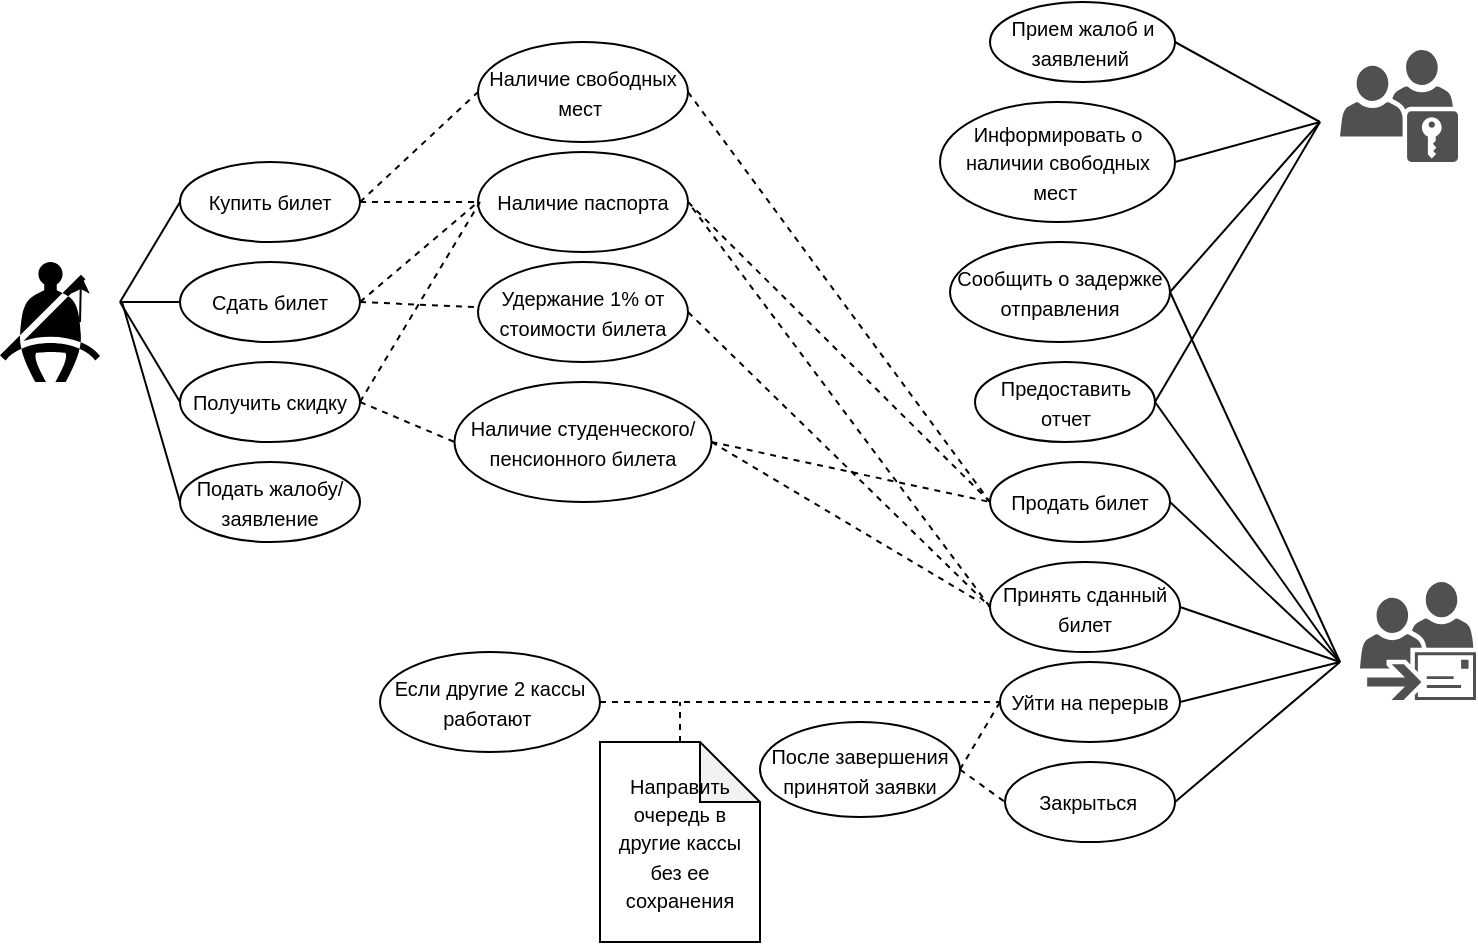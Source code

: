 <mxfile version="13.10.3" type="github">
  <diagram id="C5RBs43oDa-KdzZeNtuy" name="Page-1">
    <mxGraphModel dx="1019" dy="1847" grid="1" gridSize="10" guides="1" tooltips="1" connect="1" arrows="1" fold="1" page="1" pageScale="1" pageWidth="827" pageHeight="1169" math="0" shadow="0">
      <root>
        <mxCell id="WIyWlLk6GJQsqaUBKTNV-0" />
        <mxCell id="WIyWlLk6GJQsqaUBKTNV-1" parent="WIyWlLk6GJQsqaUBKTNV-0" />
        <mxCell id="f7wdTwSCjIjWg6UEDFdK-22" value="" style="shape=mxgraph.signs.transportation.seat_belt;html=1;pointerEvents=1;fillColor=#000000;strokeColor=none;verticalLabelPosition=bottom;verticalAlign=top;align=center;" parent="WIyWlLk6GJQsqaUBKTNV-1" vertex="1">
          <mxGeometry x="70" y="60" width="50" height="60" as="geometry" />
        </mxCell>
        <mxCell id="f7wdTwSCjIjWg6UEDFdK-23" value="" style="pointerEvents=1;shadow=0;dashed=0;html=1;strokeColor=none;fillColor=#505050;labelPosition=center;verticalLabelPosition=bottom;verticalAlign=top;outlineConnect=0;align=center;shape=mxgraph.office.users.dynamic_distribution_group;" parent="WIyWlLk6GJQsqaUBKTNV-1" vertex="1">
          <mxGeometry x="750" y="220" width="58" height="59" as="geometry" />
        </mxCell>
        <mxCell id="f7wdTwSCjIjWg6UEDFdK-59" value="" style="endArrow=none;dashed=1;html=1;exitX=0.5;exitY=0;exitDx=0;exitDy=0;exitPerimeter=0;" parent="WIyWlLk6GJQsqaUBKTNV-1" source="ywaL2FlmHNc8roGdRpwy-1" edge="1">
          <mxGeometry width="50" height="50" relative="1" as="geometry">
            <mxPoint x="328" y="320" as="sourcePoint" />
            <mxPoint x="410" y="280" as="targetPoint" />
          </mxGeometry>
        </mxCell>
        <mxCell id="L67WB2BqQXpDFs7ZTnaK-0" value="&lt;font style=&quot;font-size: 10px&quot;&gt;Купить билет&lt;/font&gt;" style="ellipse;whiteSpace=wrap;html=1;" parent="WIyWlLk6GJQsqaUBKTNV-1" vertex="1">
          <mxGeometry x="160" y="10" width="90" height="40" as="geometry" />
        </mxCell>
        <mxCell id="L67WB2BqQXpDFs7ZTnaK-1" value="&lt;font style=&quot;font-size: 10px&quot;&gt;Сдать билет&lt;/font&gt;" style="ellipse;whiteSpace=wrap;html=1;" parent="WIyWlLk6GJQsqaUBKTNV-1" vertex="1">
          <mxGeometry x="160" y="60" width="90" height="40" as="geometry" />
        </mxCell>
        <mxCell id="L67WB2BqQXpDFs7ZTnaK-2" value="&lt;font style=&quot;font-size: 10px&quot;&gt;Получить скидку&lt;/font&gt;" style="ellipse;whiteSpace=wrap;html=1;" parent="WIyWlLk6GJQsqaUBKTNV-1" vertex="1">
          <mxGeometry x="160" y="110" width="90" height="40" as="geometry" />
        </mxCell>
        <mxCell id="L67WB2BqQXpDFs7ZTnaK-4" value="&lt;span style=&quot;font-size: 10px&quot;&gt;Наличие свободных мест&amp;nbsp;&lt;/span&gt;" style="ellipse;whiteSpace=wrap;html=1;" parent="WIyWlLk6GJQsqaUBKTNV-1" vertex="1">
          <mxGeometry x="309" y="-50" width="105" height="50" as="geometry" />
        </mxCell>
        <mxCell id="L67WB2BqQXpDFs7ZTnaK-5" value="&lt;span style=&quot;font-size: 10px&quot;&gt;Наличие паспорта&lt;/span&gt;" style="ellipse;whiteSpace=wrap;html=1;" parent="WIyWlLk6GJQsqaUBKTNV-1" vertex="1">
          <mxGeometry x="309" y="5" width="105" height="50" as="geometry" />
        </mxCell>
        <mxCell id="L67WB2BqQXpDFs7ZTnaK-8" value="&lt;span style=&quot;font-size: 10px&quot;&gt;Наличие студенческого/пенсионного билета&lt;/span&gt;" style="ellipse;whiteSpace=wrap;html=1;" parent="WIyWlLk6GJQsqaUBKTNV-1" vertex="1">
          <mxGeometry x="297.25" y="120" width="128.5" height="60" as="geometry" />
        </mxCell>
        <mxCell id="L67WB2BqQXpDFs7ZTnaK-6" value="&lt;span style=&quot;font-size: 10px&quot;&gt;Удержание 1% от стоимости билета&lt;/span&gt;" style="ellipse;whiteSpace=wrap;html=1;" parent="WIyWlLk6GJQsqaUBKTNV-1" vertex="1">
          <mxGeometry x="309" y="60" width="105" height="50" as="geometry" />
        </mxCell>
        <mxCell id="p_SPjtKvWzL-hsWBa0IK-1" value="&lt;span style=&quot;font-size: 10px&quot;&gt;Продать билет&lt;/span&gt;" style="ellipse;whiteSpace=wrap;html=1;" parent="WIyWlLk6GJQsqaUBKTNV-1" vertex="1">
          <mxGeometry x="565" y="160" width="90" height="40" as="geometry" />
        </mxCell>
        <mxCell id="p_SPjtKvWzL-hsWBa0IK-4" value="&lt;span style=&quot;font-size: 10px&quot;&gt;Принять сданный билет&lt;/span&gt;&lt;span style=&quot;color: rgba(0 , 0 , 0 , 0) ; font-family: monospace ; font-size: 0px&quot;&gt;%3CmxGraphModel%3E%3Croot%3E%3CmxCell%20id%3D%220%22%2F%3E%3CmxCell%20id%3D%221%22%20parent%3D%220%22%2F%3E%3CmxCell%20id%3D%222%22%20value%3D%22%26lt%3Bspan%20style%3D%26quot%3Bfont-size%3A%2010px%26quot%3B%26gt%3B%D0%9F%D1%80%D0%BE%D0%B4%D0%B0%D1%82%D1%8C%20%D0%B1%D0%B8%D0%BB%D0%B5%D1%82%26lt%3B%2Fspan%26gt%3B%22%20style%3D%22ellipse%3BwhiteSpace%3Dwrap%3Bhtml%3D1%3B%22%20vertex%3D%221%22%20parent%3D%221%22%3E%3CmxGeometry%20x%3D%22580%22%20y%3D%22135%22%20width%3D%2290%22%20height%3D%2240%22%20as%3D%22geometry%22%2F%3E%3C%2FmxCell%3E%3C%2Froot%3E%3C%2FmxGraphModel%3E&lt;/span&gt;" style="ellipse;whiteSpace=wrap;html=1;" parent="WIyWlLk6GJQsqaUBKTNV-1" vertex="1">
          <mxGeometry x="565" y="210" width="95" height="45" as="geometry" />
        </mxCell>
        <mxCell id="p_SPjtKvWzL-hsWBa0IK-5" value="&lt;span style=&quot;font-size: 10px&quot;&gt;Уйти на перерыв&lt;/span&gt;" style="ellipse;whiteSpace=wrap;html=1;" parent="WIyWlLk6GJQsqaUBKTNV-1" vertex="1">
          <mxGeometry x="570" y="260" width="90" height="40" as="geometry" />
        </mxCell>
        <mxCell id="p_SPjtKvWzL-hsWBa0IK-7" value="&lt;span style=&quot;font-size: 10px&quot;&gt;Предоставить&lt;br&gt;отчет&lt;/span&gt;" style="ellipse;whiteSpace=wrap;html=1;" parent="WIyWlLk6GJQsqaUBKTNV-1" vertex="1">
          <mxGeometry x="557.5" y="110" width="90" height="40" as="geometry" />
        </mxCell>
        <mxCell id="p_SPjtKvWzL-hsWBa0IK-8" value="&lt;span style=&quot;font-size: 10px&quot;&gt;Закрыться&amp;nbsp;&lt;/span&gt;" style="ellipse;whiteSpace=wrap;html=1;" parent="WIyWlLk6GJQsqaUBKTNV-1" vertex="1">
          <mxGeometry x="572.5" y="310" width="85" height="40" as="geometry" />
        </mxCell>
        <mxCell id="p_SPjtKvWzL-hsWBa0IK-10" value="&lt;span style=&quot;font-size: 10px&quot;&gt;Сообщить о задержке отправления&lt;/span&gt;" style="ellipse;whiteSpace=wrap;html=1;" parent="WIyWlLk6GJQsqaUBKTNV-1" vertex="1">
          <mxGeometry x="545" y="50" width="110" height="50" as="geometry" />
        </mxCell>
        <mxCell id="p_SPjtKvWzL-hsWBa0IK-11" value="&lt;span style=&quot;font-size: 10px&quot;&gt;Если другие 2 кассы работают&amp;nbsp;&lt;/span&gt;" style="ellipse;whiteSpace=wrap;html=1;" parent="WIyWlLk6GJQsqaUBKTNV-1" vertex="1">
          <mxGeometry x="260" y="255" width="110" height="50" as="geometry" />
        </mxCell>
        <mxCell id="p_SPjtKvWzL-hsWBa0IK-12" value="&lt;span style=&quot;font-size: 10px&quot;&gt;После завершения принятой заявки&lt;/span&gt;" style="ellipse;whiteSpace=wrap;html=1;" parent="WIyWlLk6GJQsqaUBKTNV-1" vertex="1">
          <mxGeometry x="450" y="290" width="100" height="47.5" as="geometry" />
        </mxCell>
        <mxCell id="p_SPjtKvWzL-hsWBa0IK-15" value="" style="pointerEvents=1;shadow=0;dashed=0;html=1;strokeColor=none;fillColor=#505050;labelPosition=center;verticalLabelPosition=bottom;verticalAlign=top;outlineConnect=0;align=center;shape=mxgraph.office.security.role_group;" parent="WIyWlLk6GJQsqaUBKTNV-1" vertex="1">
          <mxGeometry x="740" y="-46" width="59" height="56" as="geometry" />
        </mxCell>
        <mxCell id="p_SPjtKvWzL-hsWBa0IK-20" value="" style="endArrow=none;html=1;entryX=0;entryY=0.5;entryDx=0;entryDy=0;" parent="WIyWlLk6GJQsqaUBKTNV-1" target="L67WB2BqQXpDFs7ZTnaK-0" edge="1">
          <mxGeometry width="50" height="50" relative="1" as="geometry">
            <mxPoint x="130" y="80" as="sourcePoint" />
            <mxPoint x="490" y="40" as="targetPoint" />
          </mxGeometry>
        </mxCell>
        <mxCell id="p_SPjtKvWzL-hsWBa0IK-21" value="" style="endArrow=none;html=1;entryX=0;entryY=0.5;entryDx=0;entryDy=0;" parent="WIyWlLk6GJQsqaUBKTNV-1" target="L67WB2BqQXpDFs7ZTnaK-1" edge="1">
          <mxGeometry width="50" height="50" relative="1" as="geometry">
            <mxPoint x="130" y="80" as="sourcePoint" />
            <mxPoint x="170" y="40" as="targetPoint" />
          </mxGeometry>
        </mxCell>
        <mxCell id="p_SPjtKvWzL-hsWBa0IK-22" style="edgeStyle=orthogonalEdgeStyle;rounded=0;orthogonalLoop=1;jettySize=auto;html=1;exitX=0.8;exitY=0.5;exitDx=0;exitDy=0;exitPerimeter=0;entryX=0.81;entryY=0.11;entryDx=0;entryDy=0;entryPerimeter=0;" parent="WIyWlLk6GJQsqaUBKTNV-1" source="f7wdTwSCjIjWg6UEDFdK-22" target="f7wdTwSCjIjWg6UEDFdK-22" edge="1">
          <mxGeometry relative="1" as="geometry" />
        </mxCell>
        <mxCell id="p_SPjtKvWzL-hsWBa0IK-23" value="" style="endArrow=none;html=1;exitX=0;exitY=0.5;exitDx=0;exitDy=0;" parent="WIyWlLk6GJQsqaUBKTNV-1" source="L67WB2BqQXpDFs7ZTnaK-2" edge="1">
          <mxGeometry width="50" height="50" relative="1" as="geometry">
            <mxPoint x="130" y="190" as="sourcePoint" />
            <mxPoint x="130" y="80" as="targetPoint" />
          </mxGeometry>
        </mxCell>
        <mxCell id="p_SPjtKvWzL-hsWBa0IK-33" value="" style="endArrow=none;html=1;exitX=1;exitY=0.5;exitDx=0;exitDy=0;" parent="WIyWlLk6GJQsqaUBKTNV-1" source="p_SPjtKvWzL-hsWBa0IK-5" edge="1">
          <mxGeometry width="50" height="50" relative="1" as="geometry">
            <mxPoint x="680" y="290" as="sourcePoint" />
            <mxPoint x="740" y="260" as="targetPoint" />
          </mxGeometry>
        </mxCell>
        <mxCell id="p_SPjtKvWzL-hsWBa0IK-34" value="" style="endArrow=none;html=1;exitX=1;exitY=0.5;exitDx=0;exitDy=0;" parent="WIyWlLk6GJQsqaUBKTNV-1" source="p_SPjtKvWzL-hsWBa0IK-4" edge="1">
          <mxGeometry width="50" height="50" relative="1" as="geometry">
            <mxPoint x="675" y="270" as="sourcePoint" />
            <mxPoint x="740" y="260" as="targetPoint" />
          </mxGeometry>
        </mxCell>
        <mxCell id="p_SPjtKvWzL-hsWBa0IK-35" value="" style="endArrow=none;html=1;exitX=1;exitY=0.5;exitDx=0;exitDy=0;" parent="WIyWlLk6GJQsqaUBKTNV-1" source="p_SPjtKvWzL-hsWBa0IK-7" edge="1">
          <mxGeometry width="50" height="50" relative="1" as="geometry">
            <mxPoint x="680" y="340" as="sourcePoint" />
            <mxPoint x="740" y="260" as="targetPoint" />
          </mxGeometry>
        </mxCell>
        <mxCell id="p_SPjtKvWzL-hsWBa0IK-36" value="" style="endArrow=none;html=1;exitX=1;exitY=0.5;exitDx=0;exitDy=0;" parent="WIyWlLk6GJQsqaUBKTNV-1" source="p_SPjtKvWzL-hsWBa0IK-1" edge="1">
          <mxGeometry width="50" height="50" relative="1" as="geometry">
            <mxPoint x="670" y="270" as="sourcePoint" />
            <mxPoint x="740" y="260" as="targetPoint" />
          </mxGeometry>
        </mxCell>
        <mxCell id="p_SPjtKvWzL-hsWBa0IK-37" value="" style="endArrow=none;html=1;exitX=1;exitY=0.5;exitDx=0;exitDy=0;" parent="WIyWlLk6GJQsqaUBKTNV-1" source="p_SPjtKvWzL-hsWBa0IK-10" edge="1">
          <mxGeometry width="50" height="50" relative="1" as="geometry">
            <mxPoint x="680" y="425" as="sourcePoint" />
            <mxPoint x="740" y="260" as="targetPoint" />
          </mxGeometry>
        </mxCell>
        <mxCell id="p_SPjtKvWzL-hsWBa0IK-41" value="" style="endArrow=none;dashed=1;html=1;exitX=1;exitY=0.5;exitDx=0;exitDy=0;entryX=0;entryY=0.5;entryDx=0;entryDy=0;" parent="WIyWlLk6GJQsqaUBKTNV-1" source="L67WB2BqQXpDFs7ZTnaK-0" target="L67WB2BqQXpDFs7ZTnaK-5" edge="1">
          <mxGeometry width="50" height="50" relative="1" as="geometry">
            <mxPoint x="450" y="210" as="sourcePoint" />
            <mxPoint x="500" y="160" as="targetPoint" />
          </mxGeometry>
        </mxCell>
        <mxCell id="p_SPjtKvWzL-hsWBa0IK-42" value="" style="endArrow=none;dashed=1;html=1;exitX=1;exitY=0.5;exitDx=0;exitDy=0;" parent="WIyWlLk6GJQsqaUBKTNV-1" source="L67WB2BqQXpDFs7ZTnaK-1" target="L67WB2BqQXpDFs7ZTnaK-6" edge="1">
          <mxGeometry width="50" height="50" relative="1" as="geometry">
            <mxPoint x="250" y="120" as="sourcePoint" />
            <mxPoint x="311" y="75" as="targetPoint" />
          </mxGeometry>
        </mxCell>
        <mxCell id="p_SPjtKvWzL-hsWBa0IK-43" value="" style="endArrow=none;dashed=1;html=1;exitX=1;exitY=0.5;exitDx=0;exitDy=0;entryX=0;entryY=0.5;entryDx=0;entryDy=0;" parent="WIyWlLk6GJQsqaUBKTNV-1" source="L67WB2BqQXpDFs7ZTnaK-4" target="p_SPjtKvWzL-hsWBa0IK-1" edge="1">
          <mxGeometry width="50" height="50" relative="1" as="geometry">
            <mxPoint x="450" y="60" as="sourcePoint" />
            <mxPoint x="570" y="170" as="targetPoint" />
          </mxGeometry>
        </mxCell>
        <mxCell id="p_SPjtKvWzL-hsWBa0IK-44" value="" style="endArrow=none;dashed=1;html=1;exitX=1;exitY=0.5;exitDx=0;exitDy=0;entryX=0;entryY=0.5;entryDx=0;entryDy=0;" parent="WIyWlLk6GJQsqaUBKTNV-1" source="L67WB2BqQXpDFs7ZTnaK-0" target="L67WB2BqQXpDFs7ZTnaK-4" edge="1">
          <mxGeometry width="50" height="50" relative="1" as="geometry">
            <mxPoint x="450" y="60" as="sourcePoint" />
            <mxPoint x="270" y="-30" as="targetPoint" />
          </mxGeometry>
        </mxCell>
        <mxCell id="p_SPjtKvWzL-hsWBa0IK-45" value="" style="endArrow=none;dashed=1;html=1;entryX=0;entryY=0.5;entryDx=0;entryDy=0;exitX=1;exitY=0.5;exitDx=0;exitDy=0;" parent="WIyWlLk6GJQsqaUBKTNV-1" source="L67WB2BqQXpDFs7ZTnaK-1" target="L67WB2BqQXpDFs7ZTnaK-5" edge="1">
          <mxGeometry width="50" height="50" relative="1" as="geometry">
            <mxPoint x="264" y="40" as="sourcePoint" />
            <mxPoint x="314" y="-10" as="targetPoint" />
          </mxGeometry>
        </mxCell>
        <mxCell id="p_SPjtKvWzL-hsWBa0IK-47" value="" style="endArrow=none;dashed=1;html=1;exitX=1;exitY=0.5;exitDx=0;exitDy=0;entryX=0;entryY=0.5;entryDx=0;entryDy=0;" parent="WIyWlLk6GJQsqaUBKTNV-1" source="L67WB2BqQXpDFs7ZTnaK-2" target="L67WB2BqQXpDFs7ZTnaK-8" edge="1">
          <mxGeometry width="50" height="50" relative="1" as="geometry">
            <mxPoint x="260" y="95" as="sourcePoint" />
            <mxPoint x="319" y="95" as="targetPoint" />
          </mxGeometry>
        </mxCell>
        <mxCell id="p_SPjtKvWzL-hsWBa0IK-48" value="" style="endArrow=none;dashed=1;html=1;entryX=1;entryY=0.5;entryDx=0;entryDy=0;exitX=0;exitY=0.5;exitDx=0;exitDy=0;" parent="WIyWlLk6GJQsqaUBKTNV-1" source="p_SPjtKvWzL-hsWBa0IK-4" target="L67WB2BqQXpDFs7ZTnaK-5" edge="1">
          <mxGeometry width="50" height="50" relative="1" as="geometry">
            <mxPoint x="432" y="153" as="sourcePoint" />
            <mxPoint x="530" y="170" as="targetPoint" />
          </mxGeometry>
        </mxCell>
        <mxCell id="p_SPjtKvWzL-hsWBa0IK-49" value="" style="endArrow=none;dashed=1;html=1;exitX=1;exitY=0.5;exitDx=0;exitDy=0;entryX=0;entryY=0.5;entryDx=0;entryDy=0;" parent="WIyWlLk6GJQsqaUBKTNV-1" source="L67WB2BqQXpDFs7ZTnaK-6" target="p_SPjtKvWzL-hsWBa0IK-4" edge="1">
          <mxGeometry width="50" height="50" relative="1" as="geometry">
            <mxPoint x="450" y="210" as="sourcePoint" />
            <mxPoint x="500" y="160" as="targetPoint" />
          </mxGeometry>
        </mxCell>
        <mxCell id="p_SPjtKvWzL-hsWBa0IK-50" value="" style="endArrow=none;dashed=1;html=1;exitX=1;exitY=0.5;exitDx=0;exitDy=0;entryX=0;entryY=0.5;entryDx=0;entryDy=0;" parent="WIyWlLk6GJQsqaUBKTNV-1" source="L67WB2BqQXpDFs7ZTnaK-5" target="p_SPjtKvWzL-hsWBa0IK-1" edge="1">
          <mxGeometry width="50" height="50" relative="1" as="geometry">
            <mxPoint x="450" y="210" as="sourcePoint" />
            <mxPoint x="550" y="170" as="targetPoint" />
          </mxGeometry>
        </mxCell>
        <mxCell id="p_SPjtKvWzL-hsWBa0IK-51" value="" style="endArrow=none;dashed=1;html=1;exitX=1;exitY=0.5;exitDx=0;exitDy=0;entryX=0;entryY=0.5;entryDx=0;entryDy=0;" parent="WIyWlLk6GJQsqaUBKTNV-1" source="L67WB2BqQXpDFs7ZTnaK-8" target="p_SPjtKvWzL-hsWBa0IK-1" edge="1">
          <mxGeometry width="50" height="50" relative="1" as="geometry">
            <mxPoint x="450" y="210" as="sourcePoint" />
            <mxPoint x="500" y="160" as="targetPoint" />
          </mxGeometry>
        </mxCell>
        <mxCell id="p_SPjtKvWzL-hsWBa0IK-52" value="" style="endArrow=none;dashed=1;html=1;exitX=1;exitY=0.5;exitDx=0;exitDy=0;entryX=0;entryY=0.5;entryDx=0;entryDy=0;" parent="WIyWlLk6GJQsqaUBKTNV-1" source="p_SPjtKvWzL-hsWBa0IK-11" edge="1" target="p_SPjtKvWzL-hsWBa0IK-5">
          <mxGeometry width="50" height="50" relative="1" as="geometry">
            <mxPoint x="400" y="300" as="sourcePoint" />
            <mxPoint x="570" y="295" as="targetPoint" />
          </mxGeometry>
        </mxCell>
        <mxCell id="p_SPjtKvWzL-hsWBa0IK-56" value="" style="endArrow=none;dashed=1;html=1;entryX=0;entryY=0.5;entryDx=0;entryDy=0;exitX=1;exitY=0.5;exitDx=0;exitDy=0;" parent="WIyWlLk6GJQsqaUBKTNV-1" source="p_SPjtKvWzL-hsWBa0IK-12" target="p_SPjtKvWzL-hsWBa0IK-8" edge="1">
          <mxGeometry width="50" height="50" relative="1" as="geometry">
            <mxPoint x="530" y="360" as="sourcePoint" />
            <mxPoint x="610" y="340" as="targetPoint" />
          </mxGeometry>
        </mxCell>
        <mxCell id="p_SPjtKvWzL-hsWBa0IK-57" value="" style="endArrow=none;dashed=1;html=1;exitX=1;exitY=0.5;exitDx=0;exitDy=0;entryX=0;entryY=0.5;entryDx=0;entryDy=0;" parent="WIyWlLk6GJQsqaUBKTNV-1" source="p_SPjtKvWzL-hsWBa0IK-12" target="p_SPjtKvWzL-hsWBa0IK-5" edge="1">
          <mxGeometry width="50" height="50" relative="1" as="geometry">
            <mxPoint x="560" y="390" as="sourcePoint" />
            <mxPoint x="610" y="340" as="targetPoint" />
          </mxGeometry>
        </mxCell>
        <mxCell id="p_SPjtKvWzL-hsWBa0IK-58" value="" style="endArrow=none;html=1;entryX=1;entryY=0.5;entryDx=0;entryDy=0;" parent="WIyWlLk6GJQsqaUBKTNV-1" target="p_SPjtKvWzL-hsWBa0IK-8" edge="1">
          <mxGeometry width="50" height="50" relative="1" as="geometry">
            <mxPoint x="740" y="260" as="sourcePoint" />
            <mxPoint x="550" y="400" as="targetPoint" />
          </mxGeometry>
        </mxCell>
        <mxCell id="ywaL2FlmHNc8roGdRpwy-1" value="&lt;span style=&quot;font-size: 10px&quot;&gt;Направить очередь в другие кассы без ее сохранения&lt;/span&gt;" style="shape=note;whiteSpace=wrap;html=1;backgroundOutline=1;darkOpacity=0.05;" vertex="1" parent="WIyWlLk6GJQsqaUBKTNV-1">
          <mxGeometry x="370" y="300" width="80" height="100" as="geometry" />
        </mxCell>
        <mxCell id="ywaL2FlmHNc8roGdRpwy-2" value="&lt;span style=&quot;font-size: 10px&quot;&gt;Информировать о наличии свободных мест&amp;nbsp;&lt;/span&gt;" style="ellipse;whiteSpace=wrap;html=1;" vertex="1" parent="WIyWlLk6GJQsqaUBKTNV-1">
          <mxGeometry x="540" y="-20" width="117.5" height="60" as="geometry" />
        </mxCell>
        <mxCell id="ywaL2FlmHNc8roGdRpwy-3" value="" style="endArrow=none;html=1;entryX=1;entryY=0.5;entryDx=0;entryDy=0;" edge="1" parent="WIyWlLk6GJQsqaUBKTNV-1" target="ywaL2FlmHNc8roGdRpwy-2">
          <mxGeometry width="50" height="50" relative="1" as="geometry">
            <mxPoint x="730" y="-10" as="sourcePoint" />
            <mxPoint x="620" y="-120" as="targetPoint" />
          </mxGeometry>
        </mxCell>
        <mxCell id="ywaL2FlmHNc8roGdRpwy-4" value="" style="endArrow=none;html=1;entryX=1;entryY=0.5;entryDx=0;entryDy=0;" edge="1" parent="WIyWlLk6GJQsqaUBKTNV-1" target="p_SPjtKvWzL-hsWBa0IK-10">
          <mxGeometry width="50" height="50" relative="1" as="geometry">
            <mxPoint x="730" y="-10" as="sourcePoint" />
            <mxPoint x="665.0" y="-45" as="targetPoint" />
          </mxGeometry>
        </mxCell>
        <mxCell id="ywaL2FlmHNc8roGdRpwy-5" value="" style="endArrow=none;html=1;entryX=1;entryY=0.5;entryDx=0;entryDy=0;" edge="1" parent="WIyWlLk6GJQsqaUBKTNV-1" target="p_SPjtKvWzL-hsWBa0IK-7">
          <mxGeometry width="50" height="50" relative="1" as="geometry">
            <mxPoint x="730" y="-10" as="sourcePoint" />
            <mxPoint x="650" y="60" as="targetPoint" />
          </mxGeometry>
        </mxCell>
        <mxCell id="ywaL2FlmHNc8roGdRpwy-6" value="&lt;font style=&quot;font-size: 10px&quot;&gt;Прием жалоб и заявлений&amp;nbsp;&lt;/font&gt;" style="ellipse;whiteSpace=wrap;html=1;" vertex="1" parent="WIyWlLk6GJQsqaUBKTNV-1">
          <mxGeometry x="565" y="-70" width="92.5" height="40" as="geometry" />
        </mxCell>
        <mxCell id="ywaL2FlmHNc8roGdRpwy-7" value="" style="endArrow=none;html=1;entryX=1;entryY=0.5;entryDx=0;entryDy=0;" edge="1" parent="WIyWlLk6GJQsqaUBKTNV-1" target="ywaL2FlmHNc8roGdRpwy-6">
          <mxGeometry width="50" height="50" relative="1" as="geometry">
            <mxPoint x="730" y="-10" as="sourcePoint" />
            <mxPoint x="667.5" y="25" as="targetPoint" />
          </mxGeometry>
        </mxCell>
        <mxCell id="ywaL2FlmHNc8roGdRpwy-8" value="" style="endArrow=none;dashed=1;html=1;exitX=1;exitY=0.5;exitDx=0;exitDy=0;" edge="1" parent="WIyWlLk6GJQsqaUBKTNV-1" source="L67WB2BqQXpDFs7ZTnaK-2">
          <mxGeometry width="50" height="50" relative="1" as="geometry">
            <mxPoint x="260" y="90" as="sourcePoint" />
            <mxPoint x="310" y="30" as="targetPoint" />
          </mxGeometry>
        </mxCell>
        <mxCell id="ywaL2FlmHNc8roGdRpwy-9" value="" style="endArrow=none;dashed=1;html=1;exitX=1;exitY=0.5;exitDx=0;exitDy=0;" edge="1" parent="WIyWlLk6GJQsqaUBKTNV-1" source="L67WB2BqQXpDFs7ZTnaK-8">
          <mxGeometry width="50" height="50" relative="1" as="geometry">
            <mxPoint x="435.75" y="160" as="sourcePoint" />
            <mxPoint x="560" y="230" as="targetPoint" />
          </mxGeometry>
        </mxCell>
        <mxCell id="ywaL2FlmHNc8roGdRpwy-10" value="&lt;font style=&quot;font-size: 10px&quot;&gt;Подать жалобу/заявление&lt;/font&gt;" style="ellipse;whiteSpace=wrap;html=1;" vertex="1" parent="WIyWlLk6GJQsqaUBKTNV-1">
          <mxGeometry x="160" y="160" width="90" height="40" as="geometry" />
        </mxCell>
        <mxCell id="ywaL2FlmHNc8roGdRpwy-11" value="" style="endArrow=none;html=1;exitX=0;exitY=0.5;exitDx=0;exitDy=0;" edge="1" parent="WIyWlLk6GJQsqaUBKTNV-1" source="ywaL2FlmHNc8roGdRpwy-10">
          <mxGeometry width="50" height="50" relative="1" as="geometry">
            <mxPoint x="170" y="140" as="sourcePoint" />
            <mxPoint x="131" y="80" as="targetPoint" />
          </mxGeometry>
        </mxCell>
      </root>
    </mxGraphModel>
  </diagram>
</mxfile>
